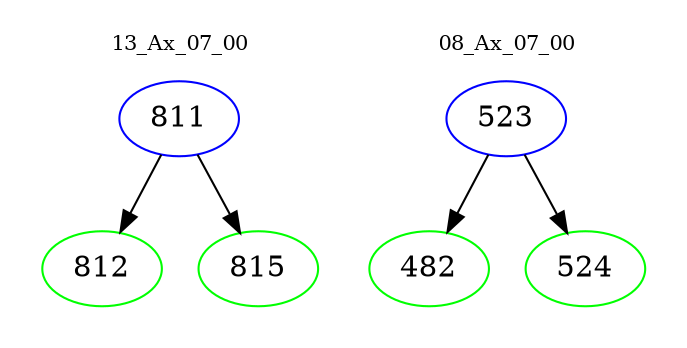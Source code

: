 digraph{
subgraph cluster_0 {
color = white
label = "13_Ax_07_00";
fontsize=10;
T0_811 [label="811", color="blue"]
T0_811 -> T0_812 [color="black"]
T0_812 [label="812", color="green"]
T0_811 -> T0_815 [color="black"]
T0_815 [label="815", color="green"]
}
subgraph cluster_1 {
color = white
label = "08_Ax_07_00";
fontsize=10;
T1_523 [label="523", color="blue"]
T1_523 -> T1_482 [color="black"]
T1_482 [label="482", color="green"]
T1_523 -> T1_524 [color="black"]
T1_524 [label="524", color="green"]
}
}
